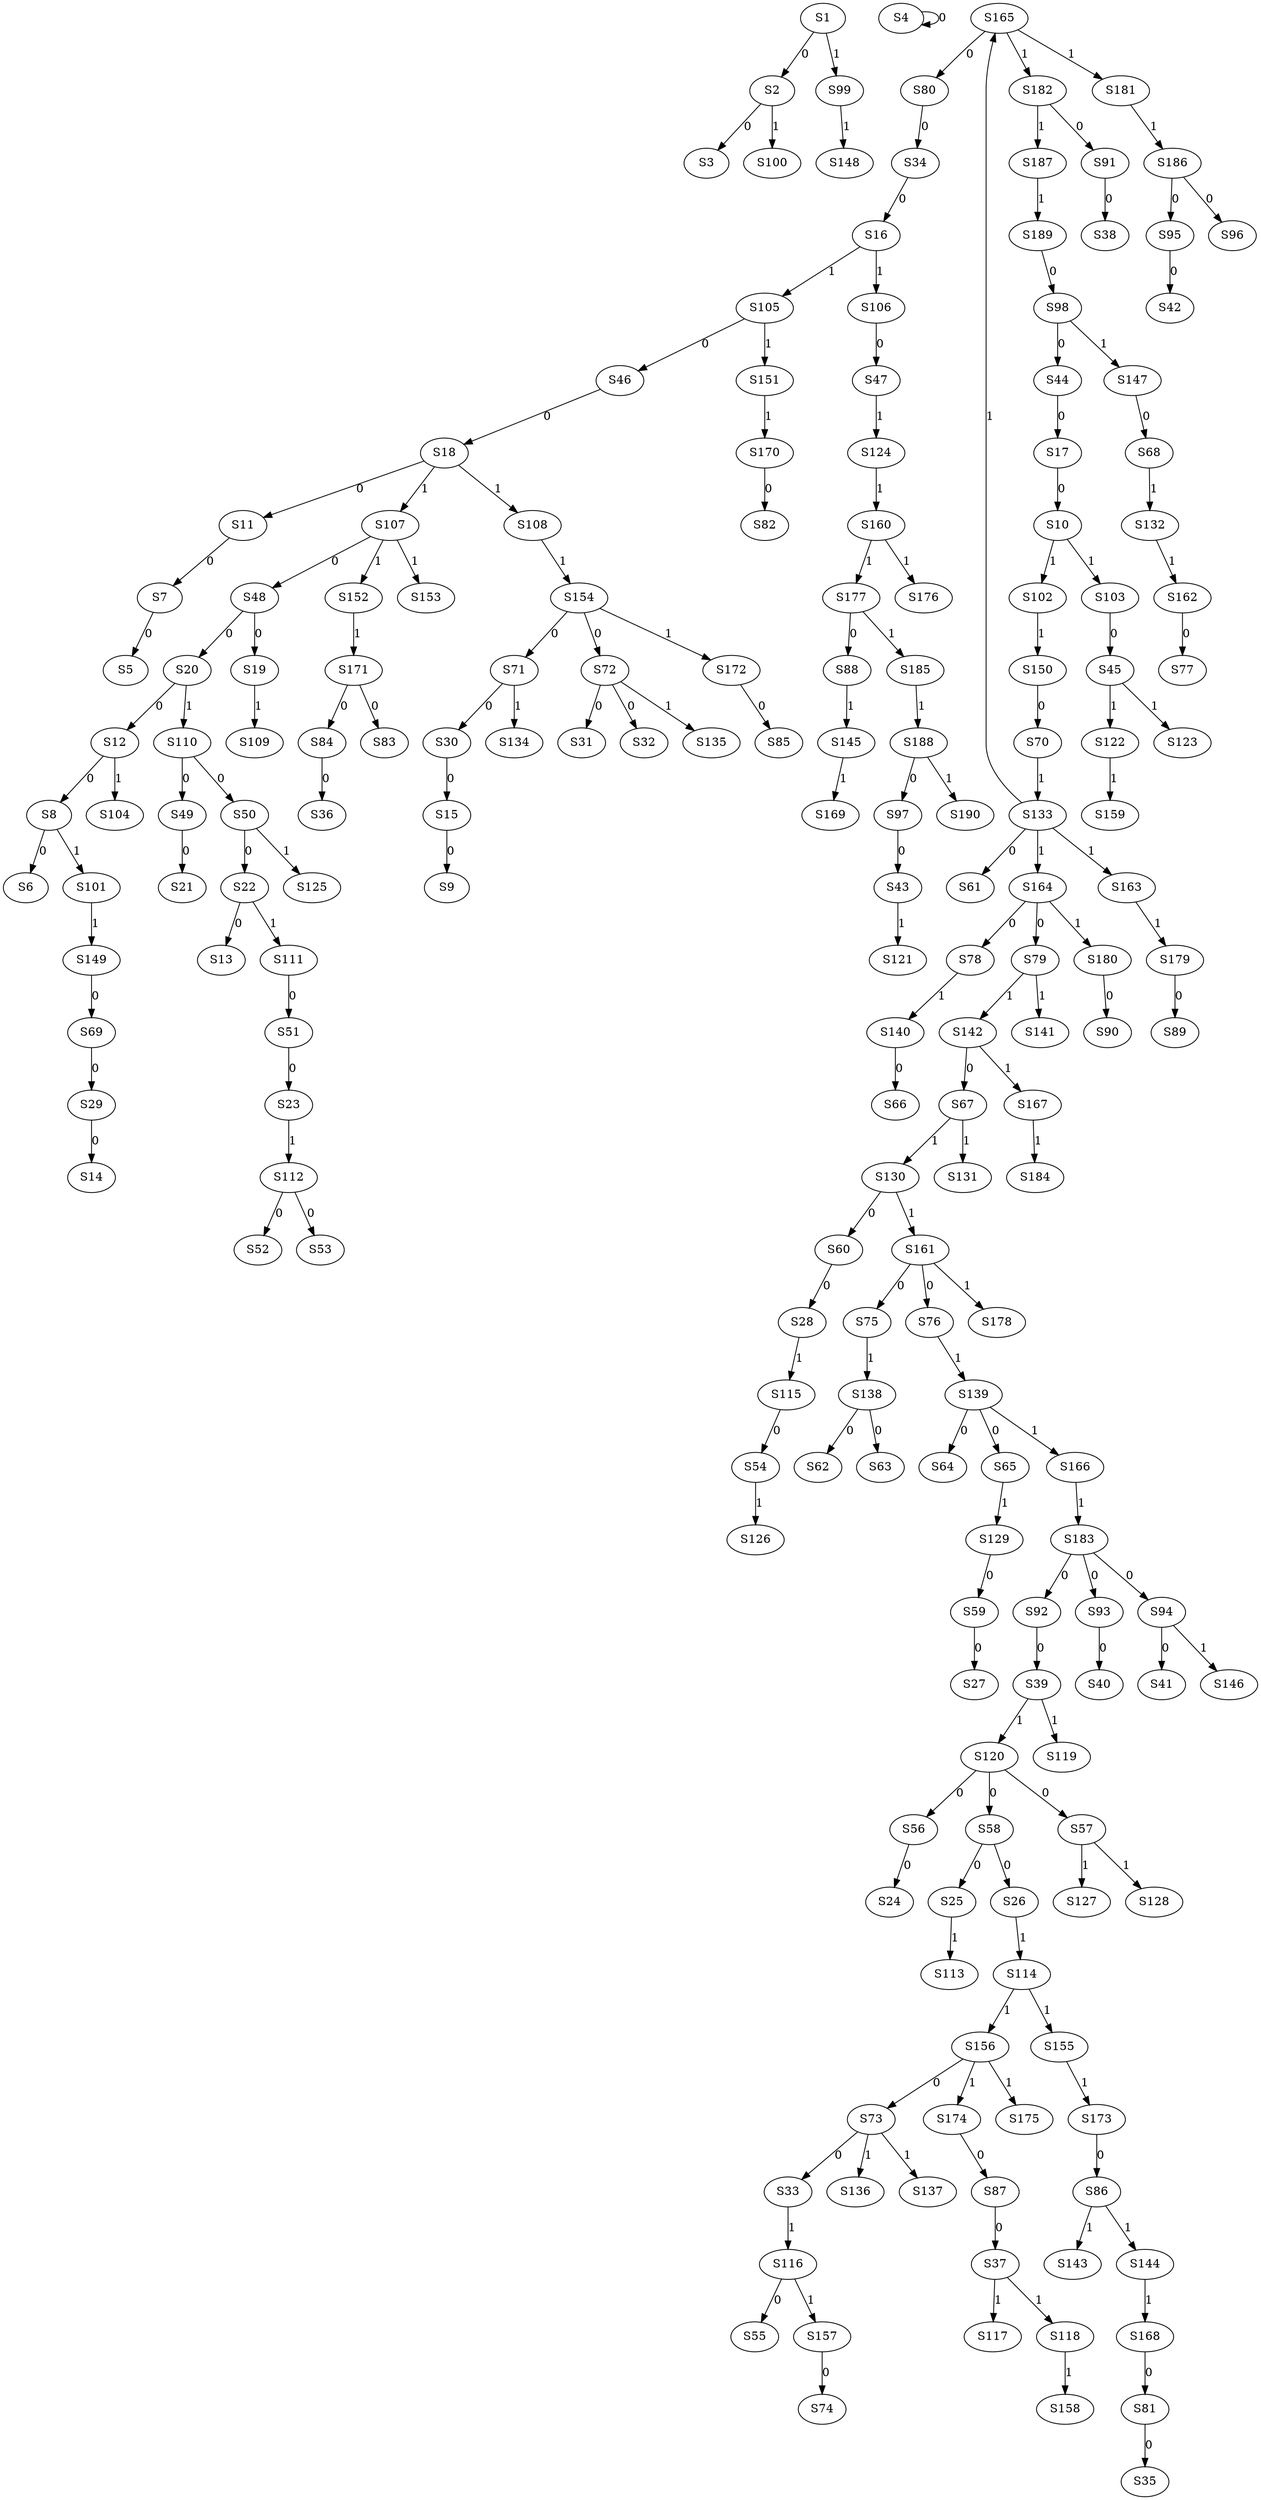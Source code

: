 strict digraph {
	S1 -> S2 [ label = 0 ];
	S2 -> S3 [ label = 0 ];
	S4 -> S4 [ label = 0 ];
	S7 -> S5 [ label = 0 ];
	S8 -> S6 [ label = 0 ];
	S11 -> S7 [ label = 0 ];
	S12 -> S8 [ label = 0 ];
	S15 -> S9 [ label = 0 ];
	S17 -> S10 [ label = 0 ];
	S18 -> S11 [ label = 0 ];
	S20 -> S12 [ label = 0 ];
	S22 -> S13 [ label = 0 ];
	S29 -> S14 [ label = 0 ];
	S30 -> S15 [ label = 0 ];
	S34 -> S16 [ label = 0 ];
	S44 -> S17 [ label = 0 ];
	S46 -> S18 [ label = 0 ];
	S48 -> S19 [ label = 0 ];
	S48 -> S20 [ label = 0 ];
	S49 -> S21 [ label = 0 ];
	S50 -> S22 [ label = 0 ];
	S51 -> S23 [ label = 0 ];
	S56 -> S24 [ label = 0 ];
	S58 -> S25 [ label = 0 ];
	S58 -> S26 [ label = 0 ];
	S59 -> S27 [ label = 0 ];
	S60 -> S28 [ label = 0 ];
	S69 -> S29 [ label = 0 ];
	S71 -> S30 [ label = 0 ];
	S72 -> S31 [ label = 0 ];
	S72 -> S32 [ label = 0 ];
	S73 -> S33 [ label = 0 ];
	S80 -> S34 [ label = 0 ];
	S81 -> S35 [ label = 0 ];
	S84 -> S36 [ label = 0 ];
	S87 -> S37 [ label = 0 ];
	S91 -> S38 [ label = 0 ];
	S92 -> S39 [ label = 0 ];
	S93 -> S40 [ label = 0 ];
	S94 -> S41 [ label = 0 ];
	S95 -> S42 [ label = 0 ];
	S97 -> S43 [ label = 0 ];
	S98 -> S44 [ label = 0 ];
	S103 -> S45 [ label = 0 ];
	S105 -> S46 [ label = 0 ];
	S106 -> S47 [ label = 0 ];
	S107 -> S48 [ label = 0 ];
	S110 -> S49 [ label = 0 ];
	S110 -> S50 [ label = 0 ];
	S111 -> S51 [ label = 0 ];
	S112 -> S52 [ label = 0 ];
	S112 -> S53 [ label = 0 ];
	S115 -> S54 [ label = 0 ];
	S116 -> S55 [ label = 0 ];
	S120 -> S56 [ label = 0 ];
	S120 -> S57 [ label = 0 ];
	S120 -> S58 [ label = 0 ];
	S129 -> S59 [ label = 0 ];
	S130 -> S60 [ label = 0 ];
	S133 -> S61 [ label = 0 ];
	S138 -> S62 [ label = 0 ];
	S138 -> S63 [ label = 0 ];
	S139 -> S64 [ label = 0 ];
	S139 -> S65 [ label = 0 ];
	S140 -> S66 [ label = 0 ];
	S142 -> S67 [ label = 0 ];
	S147 -> S68 [ label = 0 ];
	S149 -> S69 [ label = 0 ];
	S150 -> S70 [ label = 0 ];
	S154 -> S71 [ label = 0 ];
	S154 -> S72 [ label = 0 ];
	S156 -> S73 [ label = 0 ];
	S157 -> S74 [ label = 0 ];
	S161 -> S75 [ label = 0 ];
	S161 -> S76 [ label = 0 ];
	S162 -> S77 [ label = 0 ];
	S164 -> S78 [ label = 0 ];
	S164 -> S79 [ label = 0 ];
	S165 -> S80 [ label = 0 ];
	S168 -> S81 [ label = 0 ];
	S170 -> S82 [ label = 0 ];
	S171 -> S83 [ label = 0 ];
	S171 -> S84 [ label = 0 ];
	S172 -> S85 [ label = 0 ];
	S173 -> S86 [ label = 0 ];
	S174 -> S87 [ label = 0 ];
	S177 -> S88 [ label = 0 ];
	S179 -> S89 [ label = 0 ];
	S180 -> S90 [ label = 0 ];
	S182 -> S91 [ label = 0 ];
	S183 -> S92 [ label = 0 ];
	S183 -> S93 [ label = 0 ];
	S183 -> S94 [ label = 0 ];
	S186 -> S95 [ label = 0 ];
	S186 -> S96 [ label = 0 ];
	S188 -> S97 [ label = 0 ];
	S189 -> S98 [ label = 0 ];
	S1 -> S99 [ label = 1 ];
	S2 -> S100 [ label = 1 ];
	S8 -> S101 [ label = 1 ];
	S10 -> S102 [ label = 1 ];
	S10 -> S103 [ label = 1 ];
	S12 -> S104 [ label = 1 ];
	S16 -> S105 [ label = 1 ];
	S16 -> S106 [ label = 1 ];
	S18 -> S107 [ label = 1 ];
	S18 -> S108 [ label = 1 ];
	S19 -> S109 [ label = 1 ];
	S20 -> S110 [ label = 1 ];
	S22 -> S111 [ label = 1 ];
	S23 -> S112 [ label = 1 ];
	S25 -> S113 [ label = 1 ];
	S26 -> S114 [ label = 1 ];
	S28 -> S115 [ label = 1 ];
	S33 -> S116 [ label = 1 ];
	S37 -> S117 [ label = 1 ];
	S37 -> S118 [ label = 1 ];
	S39 -> S119 [ label = 1 ];
	S39 -> S120 [ label = 1 ];
	S43 -> S121 [ label = 1 ];
	S45 -> S122 [ label = 1 ];
	S45 -> S123 [ label = 1 ];
	S47 -> S124 [ label = 1 ];
	S50 -> S125 [ label = 1 ];
	S54 -> S126 [ label = 1 ];
	S57 -> S127 [ label = 1 ];
	S57 -> S128 [ label = 1 ];
	S65 -> S129 [ label = 1 ];
	S67 -> S130 [ label = 1 ];
	S67 -> S131 [ label = 1 ];
	S68 -> S132 [ label = 1 ];
	S70 -> S133 [ label = 1 ];
	S71 -> S134 [ label = 1 ];
	S72 -> S135 [ label = 1 ];
	S73 -> S136 [ label = 1 ];
	S73 -> S137 [ label = 1 ];
	S75 -> S138 [ label = 1 ];
	S76 -> S139 [ label = 1 ];
	S78 -> S140 [ label = 1 ];
	S79 -> S141 [ label = 1 ];
	S79 -> S142 [ label = 1 ];
	S86 -> S143 [ label = 1 ];
	S86 -> S144 [ label = 1 ];
	S88 -> S145 [ label = 1 ];
	S94 -> S146 [ label = 1 ];
	S98 -> S147 [ label = 1 ];
	S99 -> S148 [ label = 1 ];
	S101 -> S149 [ label = 1 ];
	S102 -> S150 [ label = 1 ];
	S105 -> S151 [ label = 1 ];
	S107 -> S152 [ label = 1 ];
	S107 -> S153 [ label = 1 ];
	S108 -> S154 [ label = 1 ];
	S114 -> S155 [ label = 1 ];
	S114 -> S156 [ label = 1 ];
	S116 -> S157 [ label = 1 ];
	S118 -> S158 [ label = 1 ];
	S122 -> S159 [ label = 1 ];
	S124 -> S160 [ label = 1 ];
	S130 -> S161 [ label = 1 ];
	S132 -> S162 [ label = 1 ];
	S133 -> S163 [ label = 1 ];
	S133 -> S164 [ label = 1 ];
	S133 -> S165 [ label = 1 ];
	S139 -> S166 [ label = 1 ];
	S142 -> S167 [ label = 1 ];
	S144 -> S168 [ label = 1 ];
	S145 -> S169 [ label = 1 ];
	S151 -> S170 [ label = 1 ];
	S152 -> S171 [ label = 1 ];
	S154 -> S172 [ label = 1 ];
	S155 -> S173 [ label = 1 ];
	S156 -> S174 [ label = 1 ];
	S156 -> S175 [ label = 1 ];
	S160 -> S176 [ label = 1 ];
	S160 -> S177 [ label = 1 ];
	S161 -> S178 [ label = 1 ];
	S163 -> S179 [ label = 1 ];
	S164 -> S180 [ label = 1 ];
	S165 -> S181 [ label = 1 ];
	S165 -> S182 [ label = 1 ];
	S166 -> S183 [ label = 1 ];
	S167 -> S184 [ label = 1 ];
	S177 -> S185 [ label = 1 ];
	S181 -> S186 [ label = 1 ];
	S182 -> S187 [ label = 1 ];
	S185 -> S188 [ label = 1 ];
	S187 -> S189 [ label = 1 ];
	S188 -> S190 [ label = 1 ];
}